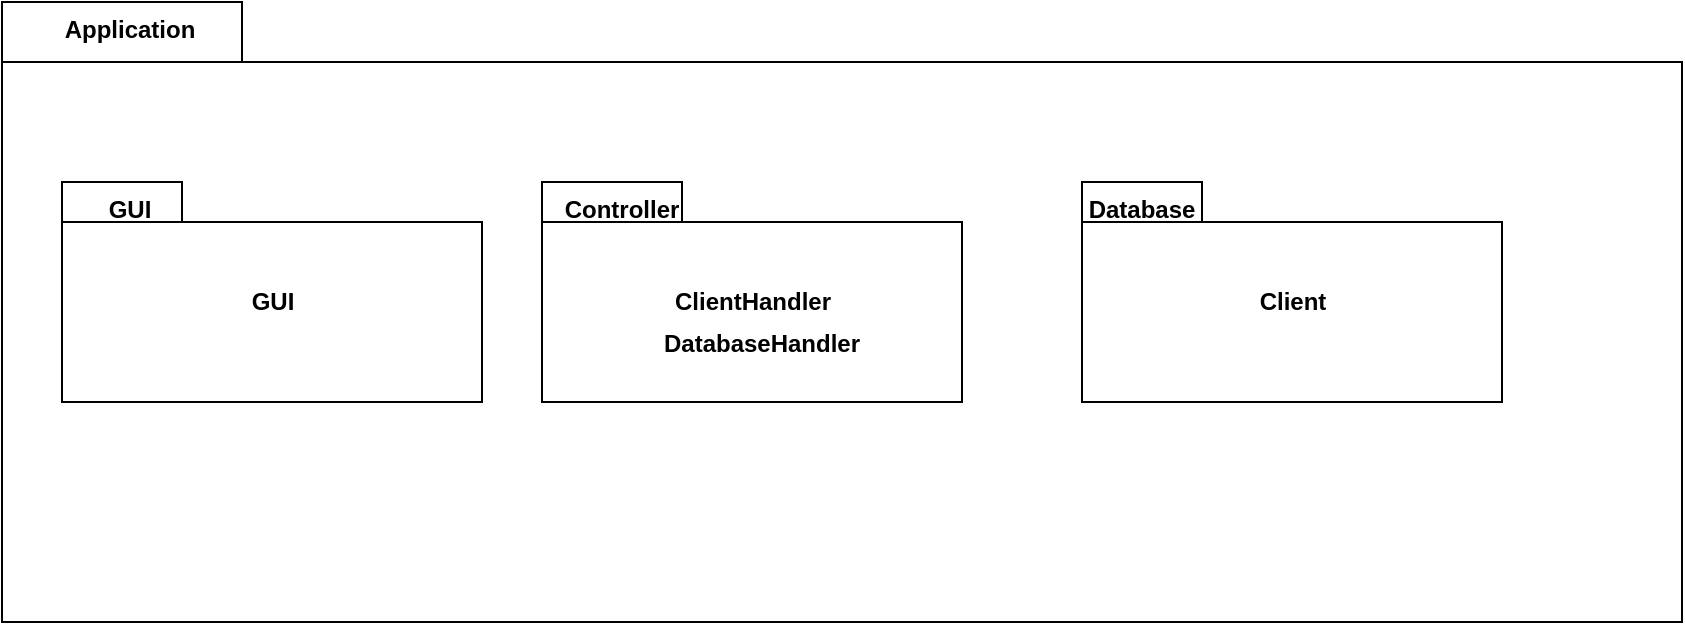 <mxfile>
    <diagram id="odxcFifbtPtaFw0dDVKI" name="Page-1">
        <mxGraphModel dx="844" dy="359" grid="1" gridSize="10" guides="1" tooltips="1" connect="1" arrows="1" fold="1" page="1" pageScale="1" pageWidth="827" pageHeight="1169" math="0" shadow="0">
            <root>
                <mxCell id="0"/>
                <mxCell id="1" parent="0"/>
                <mxCell id="3" value="" style="shape=folder;fontStyle=1;spacingTop=10;tabWidth=120;tabHeight=30;tabPosition=left;html=1;" vertex="1" parent="1">
                    <mxGeometry x="350" y="50" width="840" height="310" as="geometry"/>
                </mxCell>
                <mxCell id="5" value="GUI" style="shape=folder;fontStyle=1;spacingTop=10;tabWidth=60;tabHeight=20;tabPosition=left;html=1;" vertex="1" parent="1">
                    <mxGeometry x="380" y="140" width="210" height="110" as="geometry"/>
                </mxCell>
                <mxCell id="6" value="Application" style="text;align=center;fontStyle=1;verticalAlign=middle;spacingLeft=3;spacingRight=3;strokeColor=none;rotatable=0;points=[[0,0.5],[1,0.5]];portConstraint=eastwest;" vertex="1" parent="1">
                    <mxGeometry x="374" y="50" width="80" height="26" as="geometry"/>
                </mxCell>
                <mxCell id="7" value="ClientHandler" style="shape=folder;fontStyle=1;spacingTop=10;tabWidth=70;tabHeight=20;tabPosition=left;html=1;" vertex="1" parent="1">
                    <mxGeometry x="620" y="140" width="210" height="110" as="geometry"/>
                </mxCell>
                <mxCell id="8" value="Client" style="shape=folder;fontStyle=1;spacingTop=10;tabWidth=60;tabHeight=20;tabPosition=left;html=1;" vertex="1" parent="1">
                    <mxGeometry x="890" y="140" width="210" height="110" as="geometry"/>
                </mxCell>
                <mxCell id="9" value="DatabaseHandler" style="text;align=center;fontStyle=1;verticalAlign=middle;spacingLeft=3;spacingRight=3;strokeColor=none;rotatable=0;points=[[0,0.5],[1,0.5]];portConstraint=eastwest;" vertex="1" parent="1">
                    <mxGeometry x="660" y="200" width="140" height="40" as="geometry"/>
                </mxCell>
                <mxCell id="10" value="GUI" style="text;align=center;fontStyle=1;verticalAlign=middle;spacingLeft=3;spacingRight=3;strokeColor=none;rotatable=0;points=[[0,0.5],[1,0.5]];portConstraint=eastwest;" vertex="1" parent="1">
                    <mxGeometry x="374" y="140" width="80" height="26" as="geometry"/>
                </mxCell>
                <mxCell id="11" value="Controller" style="text;align=center;fontStyle=1;verticalAlign=middle;spacingLeft=3;spacingRight=3;strokeColor=none;rotatable=0;points=[[0,0.5],[1,0.5]];portConstraint=eastwest;" vertex="1" parent="1">
                    <mxGeometry x="620" y="140" width="80" height="26" as="geometry"/>
                </mxCell>
                <mxCell id="12" value="Database" style="text;align=center;fontStyle=1;verticalAlign=middle;spacingLeft=3;spacingRight=3;strokeColor=none;rotatable=0;points=[[0,0.5],[1,0.5]];portConstraint=eastwest;" vertex="1" parent="1">
                    <mxGeometry x="880" y="140" width="80" height="26" as="geometry"/>
                </mxCell>
            </root>
        </mxGraphModel>
    </diagram>
</mxfile>
